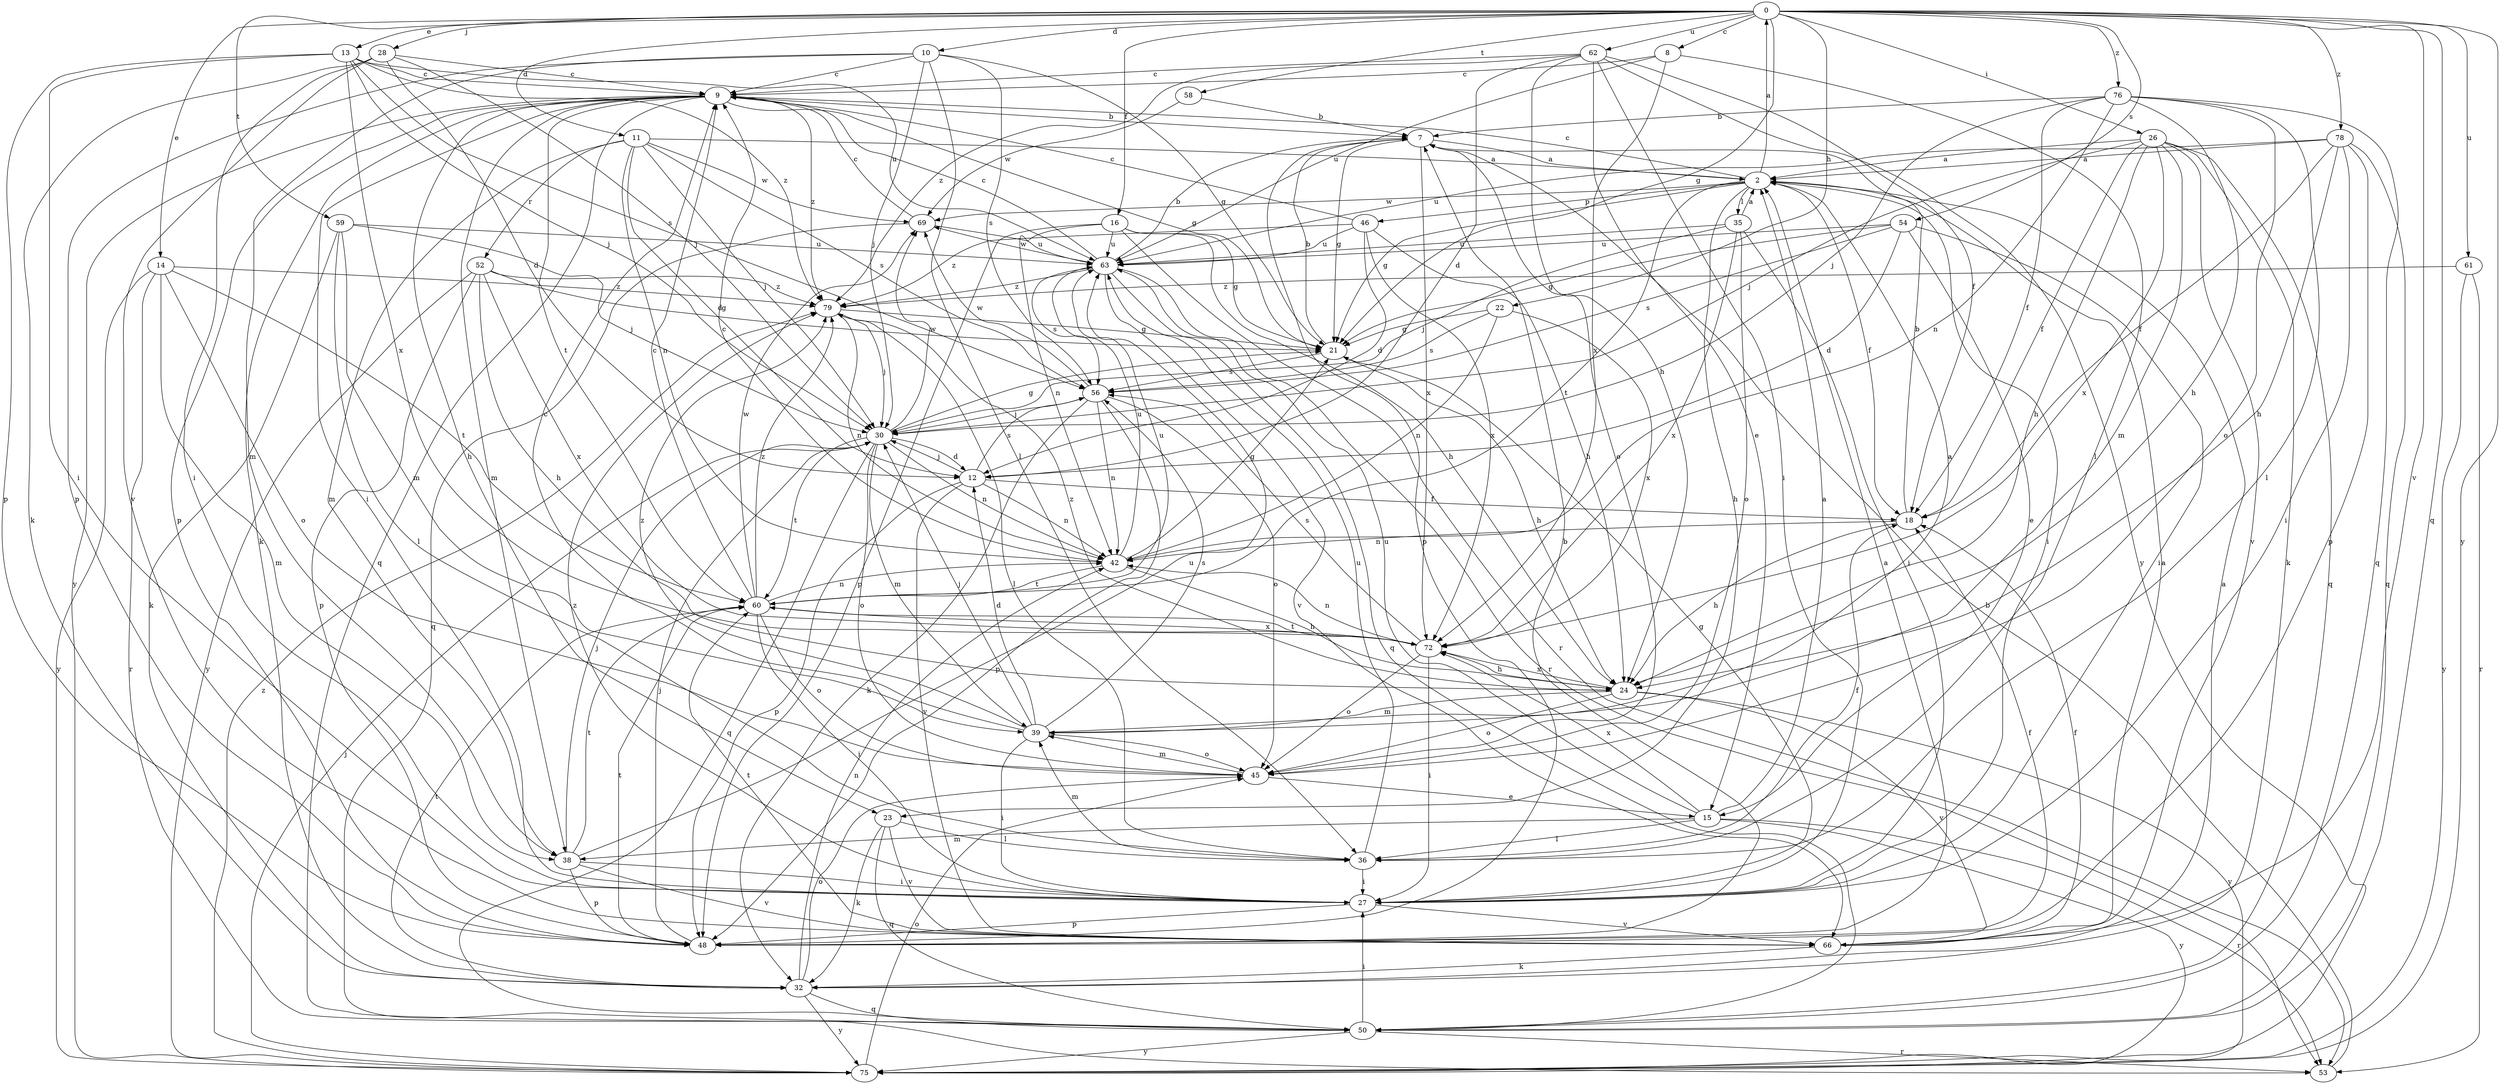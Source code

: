 strict digraph  {
0;
2;
7;
8;
9;
10;
11;
12;
13;
14;
15;
16;
18;
21;
22;
23;
24;
26;
27;
28;
30;
32;
35;
36;
38;
39;
42;
45;
46;
48;
50;
52;
53;
54;
56;
58;
59;
60;
61;
62;
63;
66;
69;
72;
75;
76;
78;
79;
0 -> 8  [label=c];
0 -> 10  [label=d];
0 -> 11  [label=d];
0 -> 13  [label=e];
0 -> 14  [label=e];
0 -> 16  [label=f];
0 -> 21  [label=g];
0 -> 22  [label=h];
0 -> 26  [label=i];
0 -> 28  [label=j];
0 -> 50  [label=q];
0 -> 54  [label=s];
0 -> 58  [label=t];
0 -> 59  [label=t];
0 -> 61  [label=u];
0 -> 62  [label=u];
0 -> 66  [label=v];
0 -> 75  [label=y];
0 -> 76  [label=z];
0 -> 78  [label=z];
2 -> 0  [label=a];
2 -> 9  [label=c];
2 -> 18  [label=f];
2 -> 21  [label=g];
2 -> 23  [label=h];
2 -> 27  [label=i];
2 -> 35  [label=l];
2 -> 46  [label=p];
2 -> 60  [label=t];
2 -> 69  [label=w];
7 -> 2  [label=a];
7 -> 21  [label=g];
7 -> 45  [label=o];
7 -> 48  [label=p];
7 -> 72  [label=x];
8 -> 9  [label=c];
8 -> 36  [label=l];
8 -> 63  [label=u];
8 -> 72  [label=x];
9 -> 7  [label=b];
9 -> 21  [label=g];
9 -> 23  [label=h];
9 -> 27  [label=i];
9 -> 32  [label=k];
9 -> 38  [label=m];
9 -> 48  [label=p];
9 -> 50  [label=q];
9 -> 60  [label=t];
9 -> 75  [label=y];
9 -> 79  [label=z];
10 -> 9  [label=c];
10 -> 21  [label=g];
10 -> 30  [label=j];
10 -> 36  [label=l];
10 -> 38  [label=m];
10 -> 48  [label=p];
10 -> 56  [label=s];
11 -> 2  [label=a];
11 -> 12  [label=d];
11 -> 30  [label=j];
11 -> 38  [label=m];
11 -> 42  [label=n];
11 -> 52  [label=r];
11 -> 56  [label=s];
11 -> 69  [label=w];
12 -> 18  [label=f];
12 -> 30  [label=j];
12 -> 42  [label=n];
12 -> 48  [label=p];
12 -> 56  [label=s];
12 -> 66  [label=v];
13 -> 9  [label=c];
13 -> 27  [label=i];
13 -> 30  [label=j];
13 -> 48  [label=p];
13 -> 56  [label=s];
13 -> 63  [label=u];
13 -> 72  [label=x];
13 -> 79  [label=z];
14 -> 38  [label=m];
14 -> 45  [label=o];
14 -> 53  [label=r];
14 -> 60  [label=t];
14 -> 75  [label=y];
14 -> 79  [label=z];
15 -> 2  [label=a];
15 -> 36  [label=l];
15 -> 38  [label=m];
15 -> 53  [label=r];
15 -> 63  [label=u];
15 -> 72  [label=x];
15 -> 75  [label=y];
16 -> 21  [label=g];
16 -> 24  [label=h];
16 -> 42  [label=n];
16 -> 48  [label=p];
16 -> 53  [label=r];
16 -> 63  [label=u];
18 -> 7  [label=b];
18 -> 24  [label=h];
18 -> 42  [label=n];
21 -> 7  [label=b];
21 -> 24  [label=h];
21 -> 56  [label=s];
22 -> 21  [label=g];
22 -> 42  [label=n];
22 -> 56  [label=s];
22 -> 72  [label=x];
23 -> 32  [label=k];
23 -> 36  [label=l];
23 -> 50  [label=q];
23 -> 66  [label=v];
24 -> 39  [label=m];
24 -> 45  [label=o];
24 -> 66  [label=v];
24 -> 72  [label=x];
24 -> 75  [label=y];
24 -> 79  [label=z];
26 -> 2  [label=a];
26 -> 18  [label=f];
26 -> 24  [label=h];
26 -> 30  [label=j];
26 -> 32  [label=k];
26 -> 39  [label=m];
26 -> 50  [label=q];
26 -> 66  [label=v];
26 -> 72  [label=x];
27 -> 21  [label=g];
27 -> 48  [label=p];
27 -> 66  [label=v];
27 -> 79  [label=z];
28 -> 9  [label=c];
28 -> 12  [label=d];
28 -> 27  [label=i];
28 -> 30  [label=j];
28 -> 32  [label=k];
28 -> 66  [label=v];
30 -> 12  [label=d];
30 -> 21  [label=g];
30 -> 39  [label=m];
30 -> 42  [label=n];
30 -> 45  [label=o];
30 -> 50  [label=q];
30 -> 60  [label=t];
30 -> 69  [label=w];
32 -> 2  [label=a];
32 -> 42  [label=n];
32 -> 45  [label=o];
32 -> 50  [label=q];
32 -> 60  [label=t];
32 -> 75  [label=y];
35 -> 2  [label=a];
35 -> 27  [label=i];
35 -> 30  [label=j];
35 -> 45  [label=o];
35 -> 63  [label=u];
35 -> 72  [label=x];
36 -> 18  [label=f];
36 -> 27  [label=i];
36 -> 39  [label=m];
36 -> 63  [label=u];
38 -> 27  [label=i];
38 -> 30  [label=j];
38 -> 48  [label=p];
38 -> 60  [label=t];
38 -> 63  [label=u];
38 -> 66  [label=v];
39 -> 2  [label=a];
39 -> 9  [label=c];
39 -> 12  [label=d];
39 -> 27  [label=i];
39 -> 30  [label=j];
39 -> 45  [label=o];
39 -> 56  [label=s];
39 -> 79  [label=z];
42 -> 9  [label=c];
42 -> 21  [label=g];
42 -> 24  [label=h];
42 -> 60  [label=t];
42 -> 63  [label=u];
45 -> 15  [label=e];
45 -> 39  [label=m];
46 -> 9  [label=c];
46 -> 12  [label=d];
46 -> 24  [label=h];
46 -> 63  [label=u];
46 -> 72  [label=x];
46 -> 79  [label=z];
48 -> 2  [label=a];
48 -> 7  [label=b];
48 -> 18  [label=f];
48 -> 30  [label=j];
48 -> 60  [label=t];
50 -> 27  [label=i];
50 -> 53  [label=r];
50 -> 75  [label=y];
52 -> 21  [label=g];
52 -> 24  [label=h];
52 -> 48  [label=p];
52 -> 72  [label=x];
52 -> 75  [label=y];
52 -> 79  [label=z];
53 -> 7  [label=b];
54 -> 12  [label=d];
54 -> 15  [label=e];
54 -> 21  [label=g];
54 -> 27  [label=i];
54 -> 56  [label=s];
54 -> 63  [label=u];
56 -> 30  [label=j];
56 -> 32  [label=k];
56 -> 42  [label=n];
56 -> 45  [label=o];
56 -> 48  [label=p];
56 -> 69  [label=w];
58 -> 7  [label=b];
58 -> 69  [label=w];
59 -> 30  [label=j];
59 -> 32  [label=k];
59 -> 36  [label=l];
59 -> 39  [label=m];
59 -> 63  [label=u];
60 -> 9  [label=c];
60 -> 27  [label=i];
60 -> 42  [label=n];
60 -> 45  [label=o];
60 -> 63  [label=u];
60 -> 69  [label=w];
60 -> 72  [label=x];
60 -> 79  [label=z];
61 -> 53  [label=r];
61 -> 75  [label=y];
61 -> 79  [label=z];
62 -> 9  [label=c];
62 -> 12  [label=d];
62 -> 15  [label=e];
62 -> 18  [label=f];
62 -> 24  [label=h];
62 -> 27  [label=i];
62 -> 75  [label=y];
62 -> 79  [label=z];
63 -> 7  [label=b];
63 -> 9  [label=c];
63 -> 50  [label=q];
63 -> 53  [label=r];
63 -> 56  [label=s];
63 -> 66  [label=v];
63 -> 69  [label=w];
63 -> 79  [label=z];
66 -> 2  [label=a];
66 -> 18  [label=f];
66 -> 32  [label=k];
66 -> 60  [label=t];
69 -> 9  [label=c];
69 -> 50  [label=q];
69 -> 63  [label=u];
72 -> 24  [label=h];
72 -> 27  [label=i];
72 -> 42  [label=n];
72 -> 45  [label=o];
72 -> 56  [label=s];
72 -> 60  [label=t];
75 -> 30  [label=j];
75 -> 45  [label=o];
75 -> 79  [label=z];
76 -> 7  [label=b];
76 -> 18  [label=f];
76 -> 24  [label=h];
76 -> 30  [label=j];
76 -> 36  [label=l];
76 -> 42  [label=n];
76 -> 45  [label=o];
76 -> 50  [label=q];
78 -> 2  [label=a];
78 -> 18  [label=f];
78 -> 24  [label=h];
78 -> 27  [label=i];
78 -> 48  [label=p];
78 -> 50  [label=q];
78 -> 63  [label=u];
79 -> 21  [label=g];
79 -> 30  [label=j];
79 -> 36  [label=l];
79 -> 42  [label=n];
}
